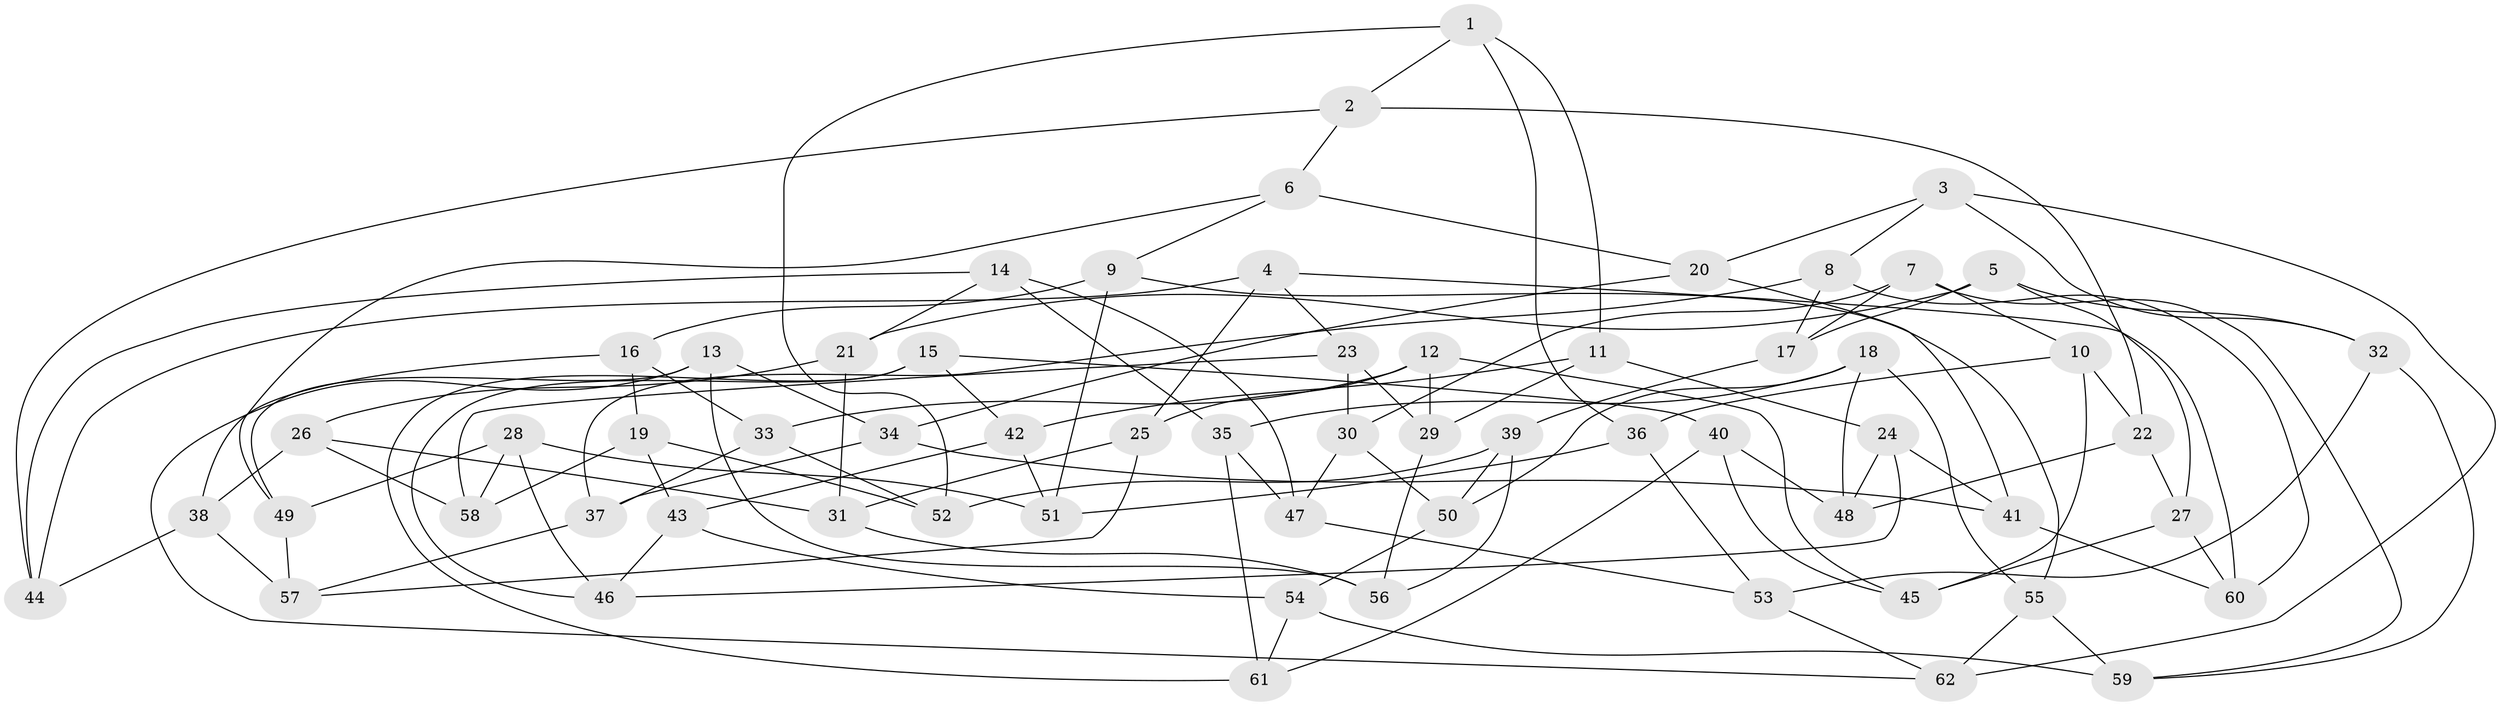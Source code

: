 // Generated by graph-tools (version 1.1) at 2025/03/03/09/25 03:03:02]
// undirected, 62 vertices, 124 edges
graph export_dot {
graph [start="1"]
  node [color=gray90,style=filled];
  1;
  2;
  3;
  4;
  5;
  6;
  7;
  8;
  9;
  10;
  11;
  12;
  13;
  14;
  15;
  16;
  17;
  18;
  19;
  20;
  21;
  22;
  23;
  24;
  25;
  26;
  27;
  28;
  29;
  30;
  31;
  32;
  33;
  34;
  35;
  36;
  37;
  38;
  39;
  40;
  41;
  42;
  43;
  44;
  45;
  46;
  47;
  48;
  49;
  50;
  51;
  52;
  53;
  54;
  55;
  56;
  57;
  58;
  59;
  60;
  61;
  62;
  1 -- 52;
  1 -- 2;
  1 -- 11;
  1 -- 36;
  2 -- 44;
  2 -- 6;
  2 -- 22;
  3 -- 20;
  3 -- 8;
  3 -- 62;
  3 -- 32;
  4 -- 23;
  4 -- 60;
  4 -- 44;
  4 -- 25;
  5 -- 21;
  5 -- 17;
  5 -- 27;
  5 -- 32;
  6 -- 20;
  6 -- 49;
  6 -- 9;
  7 -- 59;
  7 -- 30;
  7 -- 10;
  7 -- 17;
  8 -- 60;
  8 -- 17;
  8 -- 37;
  9 -- 16;
  9 -- 55;
  9 -- 51;
  10 -- 22;
  10 -- 45;
  10 -- 36;
  11 -- 24;
  11 -- 42;
  11 -- 29;
  12 -- 45;
  12 -- 25;
  12 -- 29;
  12 -- 33;
  13 -- 62;
  13 -- 34;
  13 -- 49;
  13 -- 56;
  14 -- 35;
  14 -- 44;
  14 -- 47;
  14 -- 21;
  15 -- 42;
  15 -- 40;
  15 -- 61;
  15 -- 46;
  16 -- 38;
  16 -- 33;
  16 -- 19;
  17 -- 39;
  18 -- 55;
  18 -- 35;
  18 -- 50;
  18 -- 48;
  19 -- 58;
  19 -- 52;
  19 -- 43;
  20 -- 34;
  20 -- 41;
  21 -- 26;
  21 -- 31;
  22 -- 48;
  22 -- 27;
  23 -- 29;
  23 -- 30;
  23 -- 58;
  24 -- 48;
  24 -- 46;
  24 -- 41;
  25 -- 57;
  25 -- 31;
  26 -- 58;
  26 -- 31;
  26 -- 38;
  27 -- 45;
  27 -- 60;
  28 -- 49;
  28 -- 46;
  28 -- 58;
  28 -- 51;
  29 -- 56;
  30 -- 47;
  30 -- 50;
  31 -- 56;
  32 -- 59;
  32 -- 53;
  33 -- 37;
  33 -- 52;
  34 -- 41;
  34 -- 37;
  35 -- 61;
  35 -- 47;
  36 -- 51;
  36 -- 53;
  37 -- 57;
  38 -- 57;
  38 -- 44;
  39 -- 52;
  39 -- 56;
  39 -- 50;
  40 -- 48;
  40 -- 45;
  40 -- 61;
  41 -- 60;
  42 -- 51;
  42 -- 43;
  43 -- 54;
  43 -- 46;
  47 -- 53;
  49 -- 57;
  50 -- 54;
  53 -- 62;
  54 -- 61;
  54 -- 59;
  55 -- 59;
  55 -- 62;
}
